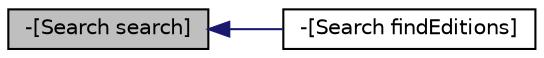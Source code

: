 digraph "-[Search search]"
{
  edge [fontname="Helvetica",fontsize="10",labelfontname="Helvetica",labelfontsize="10"];
  node [fontname="Helvetica",fontsize="10",shape=record];
  rankdir="LR";
  Node1 [label="-[Search search]",height=0.2,width=0.4,color="black", fillcolor="grey75", style="filled", fontcolor="black"];
  Node1 -> Node2 [dir="back",color="midnightblue",fontsize="10",style="solid",fontname="Helvetica"];
  Node2 [label="-[Search findEditions]",height=0.2,width=0.4,color="black", fillcolor="white", style="filled",URL="$interface_search.html#af8514e0651d63b7c09faefddb6757dea"];
}
